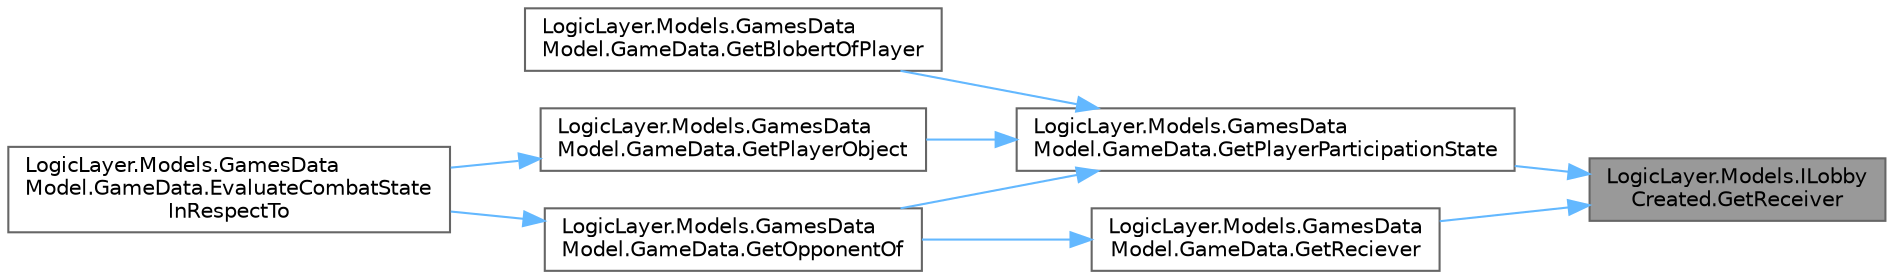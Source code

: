 digraph "LogicLayer.Models.ILobbyCreated.GetReceiver"
{
 // LATEX_PDF_SIZE
  bgcolor="transparent";
  edge [fontname=Helvetica,fontsize=10,labelfontname=Helvetica,labelfontsize=10];
  node [fontname=Helvetica,fontsize=10,shape=box,height=0.2,width=0.4];
  rankdir="RL";
  Node1 [id="Node000001",label="LogicLayer.Models.ILobby\lCreated.GetReceiver",height=0.2,width=0.4,color="gray40", fillcolor="grey60", style="filled", fontcolor="black",tooltip="Get the receiver of the game request."];
  Node1 -> Node2 [id="edge1_Node000001_Node000002",dir="back",color="steelblue1",style="solid",tooltip=" "];
  Node2 [id="Node000002",label="LogicLayer.Models.GamesData\lModel.GameData.GetPlayerParticipationState",height=0.2,width=0.4,color="grey40", fillcolor="white", style="filled",URL="$class_logic_layer_1_1_models_1_1_games_data_model_1_1_game_data.html#a93a3a300e73a98a583a3b468eeb13518",tooltip="Determines the participation state of a player in the game."];
  Node2 -> Node3 [id="edge2_Node000002_Node000003",dir="back",color="steelblue1",style="solid",tooltip=" "];
  Node3 [id="Node000003",label="LogicLayer.Models.GamesData\lModel.GameData.GetBlobertOfPlayer",height=0.2,width=0.4,color="grey40", fillcolor="white", style="filled",URL="$class_logic_layer_1_1_models_1_1_games_data_model_1_1_game_data.html#a48884c48e21ff368e3d1be48fda1f7e6",tooltip="Retrieves the Blobert token of a specific player."];
  Node2 -> Node4 [id="edge3_Node000002_Node000004",dir="back",color="steelblue1",style="solid",tooltip=" "];
  Node4 [id="Node000004",label="LogicLayer.Models.GamesData\lModel.GameData.GetOpponentOf",height=0.2,width=0.4,color="grey40", fillcolor="white", style="filled",URL="$class_logic_layer_1_1_models_1_1_games_data_model_1_1_game_data.html#a90dce8b51f83e89ff00c62a753139748",tooltip="Retrieves the opponent of a given player."];
  Node4 -> Node5 [id="edge4_Node000004_Node000005",dir="back",color="steelblue1",style="solid",tooltip=" "];
  Node5 [id="Node000005",label="LogicLayer.Models.GamesData\lModel.GameData.EvaluateCombatState\lInRespectTo",height=0.2,width=0.4,color="grey40", fillcolor="white", style="filled",URL="$class_logic_layer_1_1_models_1_1_games_data_model_1_1_game_data.html#a669af4e74e2005f3a6257a0997079637",tooltip="Evaluates the combat state based on a given player."];
  Node2 -> Node6 [id="edge5_Node000002_Node000006",dir="back",color="steelblue1",style="solid",tooltip=" "];
  Node6 [id="Node000006",label="LogicLayer.Models.GamesData\lModel.GameData.GetPlayerObject",height=0.2,width=0.4,color="grey40", fillcolor="white", style="filled",URL="$class_logic_layer_1_1_models_1_1_games_data_model_1_1_game_data.html#ae3b1b54c88594a1ae99bebca77823355",tooltip="Retrieves the combatant data of a specific player."];
  Node6 -> Node5 [id="edge6_Node000006_Node000005",dir="back",color="steelblue1",style="solid",tooltip=" "];
  Node1 -> Node7 [id="edge7_Node000001_Node000007",dir="back",color="steelblue1",style="solid",tooltip=" "];
  Node7 [id="Node000007",label="LogicLayer.Models.GamesData\lModel.GameData.GetReciever",height=0.2,width=0.4,color="grey40", fillcolor="white", style="filled",URL="$class_logic_layer_1_1_models_1_1_games_data_model_1_1_game_data.html#a9f0b09a96be1d0b5d159410e05e47cb8",tooltip="Retrieves the receiver (guest) of the game."];
  Node7 -> Node4 [id="edge8_Node000007_Node000004",dir="back",color="steelblue1",style="solid",tooltip=" "];
}
